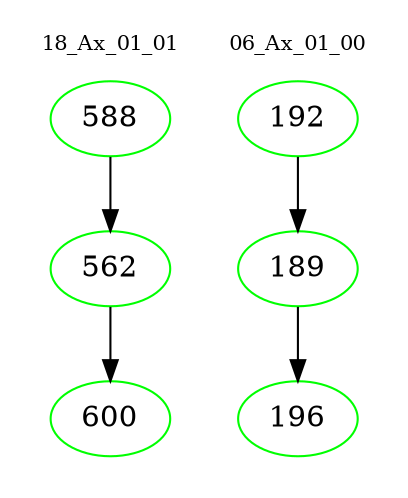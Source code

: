 digraph{
subgraph cluster_0 {
color = white
label = "18_Ax_01_01";
fontsize=10;
T0_588 [label="588", color="green"]
T0_588 -> T0_562 [color="black"]
T0_562 [label="562", color="green"]
T0_562 -> T0_600 [color="black"]
T0_600 [label="600", color="green"]
}
subgraph cluster_1 {
color = white
label = "06_Ax_01_00";
fontsize=10;
T1_192 [label="192", color="green"]
T1_192 -> T1_189 [color="black"]
T1_189 [label="189", color="green"]
T1_189 -> T1_196 [color="black"]
T1_196 [label="196", color="green"]
}
}
